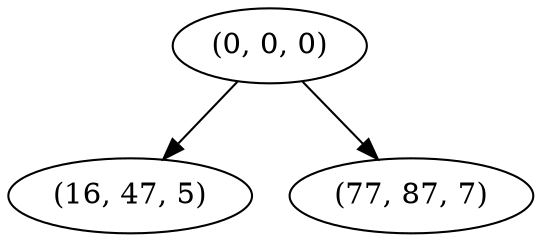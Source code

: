digraph tree {
    "(0, 0, 0)";
    "(16, 47, 5)";
    "(77, 87, 7)";
    "(0, 0, 0)" -> "(16, 47, 5)";
    "(0, 0, 0)" -> "(77, 87, 7)";
}
